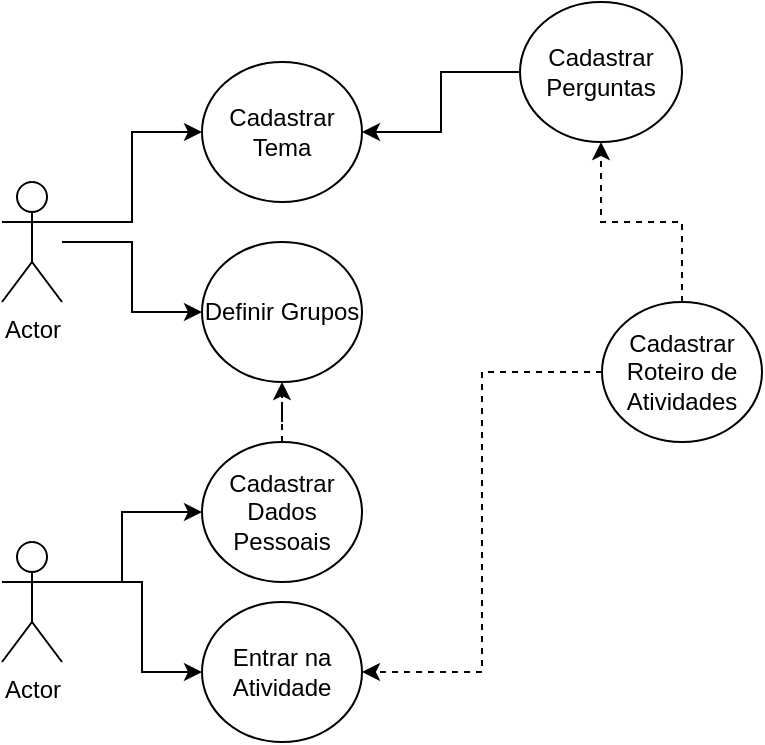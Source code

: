<mxfile version="13.3.1" type="github" pages="2">
  <diagram id="03ozXA9dDykyI63uWAv8" name="Page-1">
    <mxGraphModel dx="731" dy="364" grid="1" gridSize="10" guides="1" tooltips="1" connect="1" arrows="1" fold="1" page="1" pageScale="1" pageWidth="827" pageHeight="1169" math="0" shadow="0">
      <root>
        <mxCell id="0" />
        <mxCell id="1" parent="0" />
        <mxCell id="Y_nYW8GjOcAkPLhQ7aca-4" style="edgeStyle=orthogonalEdgeStyle;rounded=0;orthogonalLoop=1;jettySize=auto;html=1;entryX=0;entryY=0.5;entryDx=0;entryDy=0;" parent="1" source="sarBRVryFSbGuhJHJtAo-1" target="Y_nYW8GjOcAkPLhQ7aca-2" edge="1">
          <mxGeometry relative="1" as="geometry" />
        </mxCell>
        <object label="Actor" id="sarBRVryFSbGuhJHJtAo-1">
          <mxCell style="shape=umlActor;verticalLabelPosition=bottom;labelBackgroundColor=#ffffff;verticalAlign=top;html=1;" parent="1" vertex="1">
            <mxGeometry x="50" y="100" width="30" height="60" as="geometry" />
          </mxCell>
        </object>
        <mxCell id="sarBRVryFSbGuhJHJtAo-13" style="edgeStyle=orthogonalEdgeStyle;rounded=0;orthogonalLoop=1;jettySize=auto;html=1;exitX=1;exitY=0.333;exitDx=0;exitDy=0;exitPerimeter=0;" parent="1" source="sarBRVryFSbGuhJHJtAo-1" target="sarBRVryFSbGuhJHJtAo-10" edge="1">
          <mxGeometry relative="1" as="geometry" />
        </mxCell>
        <mxCell id="sarBRVryFSbGuhJHJtAo-10" value="Cadastrar Tema" style="ellipse;whiteSpace=wrap;html=1;" parent="1" vertex="1">
          <mxGeometry x="150" y="40" width="80" height="70" as="geometry" />
        </mxCell>
        <mxCell id="sarBRVryFSbGuhJHJtAo-24" style="edgeStyle=orthogonalEdgeStyle;rounded=0;orthogonalLoop=1;jettySize=auto;html=1;" parent="1" source="sarBRVryFSbGuhJHJtAo-11" target="sarBRVryFSbGuhJHJtAo-10" edge="1">
          <mxGeometry relative="1" as="geometry" />
        </mxCell>
        <mxCell id="sarBRVryFSbGuhJHJtAo-11" value="Cadastrar Perguntas" style="ellipse;whiteSpace=wrap;html=1;" parent="1" vertex="1">
          <mxGeometry x="309" y="10" width="81" height="70" as="geometry" />
        </mxCell>
        <mxCell id="sarBRVryFSbGuhJHJtAo-17" style="edgeStyle=orthogonalEdgeStyle;rounded=0;orthogonalLoop=1;jettySize=auto;html=1;exitX=1;exitY=0.333;exitDx=0;exitDy=0;exitPerimeter=0;" parent="1" source="sarBRVryFSbGuhJHJtAo-14" target="sarBRVryFSbGuhJHJtAo-15" edge="1">
          <mxGeometry relative="1" as="geometry">
            <Array as="points">
              <mxPoint x="110" y="300" />
              <mxPoint x="110" y="265" />
            </Array>
          </mxGeometry>
        </mxCell>
        <mxCell id="sarBRVryFSbGuhJHJtAo-18" style="edgeStyle=orthogonalEdgeStyle;rounded=0;orthogonalLoop=1;jettySize=auto;html=1;exitX=1;exitY=0.333;exitDx=0;exitDy=0;exitPerimeter=0;entryX=0;entryY=0.5;entryDx=0;entryDy=0;" parent="1" source="sarBRVryFSbGuhJHJtAo-14" target="sarBRVryFSbGuhJHJtAo-16" edge="1">
          <mxGeometry relative="1" as="geometry">
            <Array as="points">
              <mxPoint x="120" y="300" />
              <mxPoint x="120" y="345" />
            </Array>
          </mxGeometry>
        </mxCell>
        <mxCell id="sarBRVryFSbGuhJHJtAo-14" value="Actor" style="shape=umlActor;verticalLabelPosition=bottom;labelBackgroundColor=#ffffff;verticalAlign=top;html=1;" parent="1" vertex="1">
          <mxGeometry x="50" y="280" width="30" height="60" as="geometry" />
        </mxCell>
        <mxCell id="Y_nYW8GjOcAkPLhQ7aca-5" style="edgeStyle=orthogonalEdgeStyle;rounded=0;orthogonalLoop=1;jettySize=auto;html=1;entryX=0.5;entryY=1;entryDx=0;entryDy=0;dashed=1;" parent="1" source="sarBRVryFSbGuhJHJtAo-15" target="Y_nYW8GjOcAkPLhQ7aca-2" edge="1">
          <mxGeometry relative="1" as="geometry" />
        </mxCell>
        <mxCell id="sarBRVryFSbGuhJHJtAo-15" value="Cadastrar Dados Pessoais" style="ellipse;whiteSpace=wrap;html=1;" parent="1" vertex="1">
          <mxGeometry x="150" y="230" width="80" height="70" as="geometry" />
        </mxCell>
        <mxCell id="sarBRVryFSbGuhJHJtAo-16" value="Entrar na Atividade" style="ellipse;whiteSpace=wrap;html=1;" parent="1" vertex="1">
          <mxGeometry x="150" y="310" width="80" height="70" as="geometry" />
        </mxCell>
        <mxCell id="sarBRVryFSbGuhJHJtAo-21" style="edgeStyle=orthogonalEdgeStyle;rounded=0;orthogonalLoop=1;jettySize=auto;html=1;entryX=1;entryY=0.5;entryDx=0;entryDy=0;dashed=1;" parent="1" source="sarBRVryFSbGuhJHJtAo-20" target="sarBRVryFSbGuhJHJtAo-16" edge="1">
          <mxGeometry relative="1" as="geometry" />
        </mxCell>
        <mxCell id="sarBRVryFSbGuhJHJtAo-23" style="edgeStyle=orthogonalEdgeStyle;rounded=0;orthogonalLoop=1;jettySize=auto;html=1;entryX=0.5;entryY=1;entryDx=0;entryDy=0;dashed=1;" parent="1" source="sarBRVryFSbGuhJHJtAo-20" target="sarBRVryFSbGuhJHJtAo-11" edge="1">
          <mxGeometry relative="1" as="geometry" />
        </mxCell>
        <mxCell id="sarBRVryFSbGuhJHJtAo-20" value="Cadastrar Roteiro de Atividades" style="ellipse;whiteSpace=wrap;html=1;" parent="1" vertex="1">
          <mxGeometry x="350" y="160" width="80" height="70" as="geometry" />
        </mxCell>
        <mxCell id="Y_nYW8GjOcAkPLhQ7aca-2" value="Definir Grupos" style="ellipse;whiteSpace=wrap;html=1;" parent="1" vertex="1">
          <mxGeometry x="150" y="130" width="80" height="70" as="geometry" />
        </mxCell>
      </root>
    </mxGraphModel>
  </diagram>
  <diagram id="sHxUIw26U9yW0mDGds5E" name="Page-2">
    <mxGraphModel dx="731" dy="364" grid="1" gridSize="10" guides="1" tooltips="1" connect="1" arrows="1" fold="1" page="1" pageScale="1" pageWidth="827" pageHeight="1169" math="0" shadow="0">
      <root>
        <mxCell id="1XGMYvawN-DYAWW2JMXb-0" />
        <mxCell id="1XGMYvawN-DYAWW2JMXb-1" parent="1XGMYvawN-DYAWW2JMXb-0" />
      </root>
    </mxGraphModel>
  </diagram>
</mxfile>
